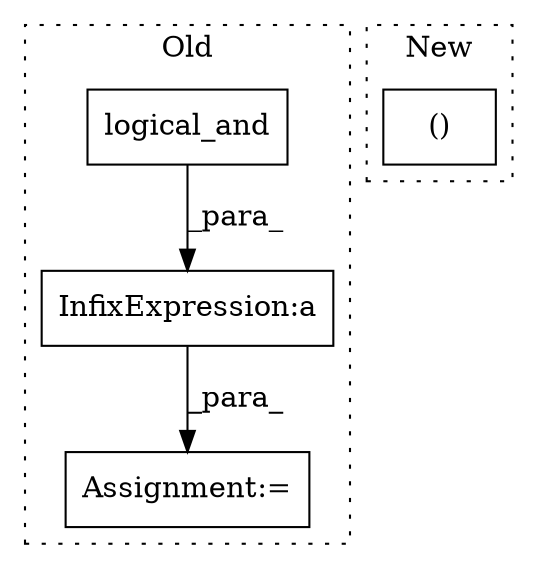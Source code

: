 digraph G {
subgraph cluster0 {
1 [label="logical_and" a="32" s="2781,2810" l="12,1" shape="box"];
3 [label="Assignment:=" a="7" s="2762" l="2" shape="box"];
4 [label="InfixExpression:a" a="27" s="2812" l="3" shape="box"];
label = "Old";
style="dotted";
}
subgraph cluster1 {
2 [label="()" a="106" s="4119" l="79" shape="box"];
label = "New";
style="dotted";
}
1 -> 4 [label="_para_"];
4 -> 3 [label="_para_"];
}